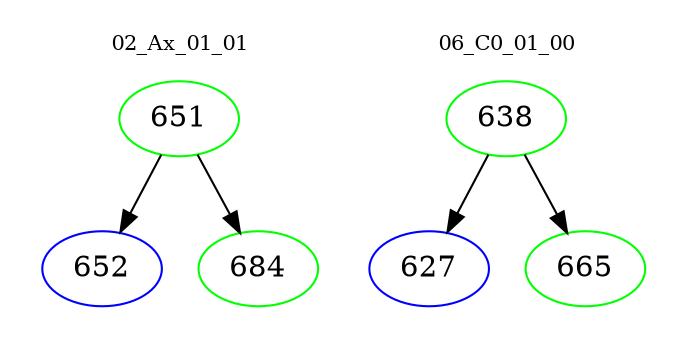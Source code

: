 digraph{
subgraph cluster_0 {
color = white
label = "02_Ax_01_01";
fontsize=10;
T0_651 [label="651", color="green"]
T0_651 -> T0_652 [color="black"]
T0_652 [label="652", color="blue"]
T0_651 -> T0_684 [color="black"]
T0_684 [label="684", color="green"]
}
subgraph cluster_1 {
color = white
label = "06_C0_01_00";
fontsize=10;
T1_638 [label="638", color="green"]
T1_638 -> T1_627 [color="black"]
T1_627 [label="627", color="blue"]
T1_638 -> T1_665 [color="black"]
T1_665 [label="665", color="green"]
}
}
